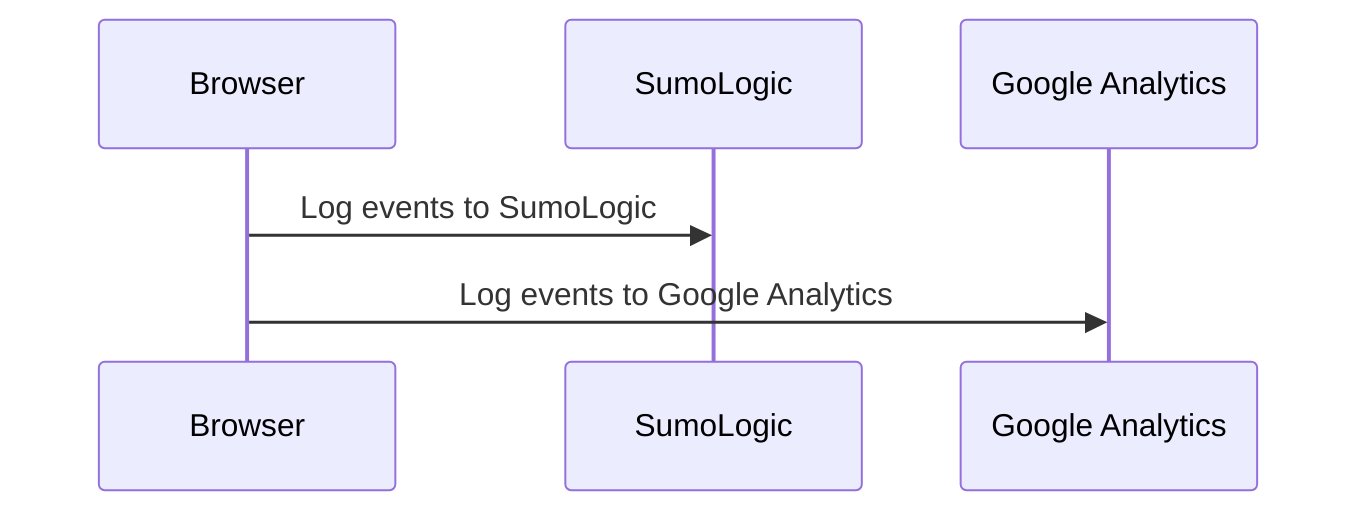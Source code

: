 sequenceDiagram
  participant browser as Browser
  participant sl as SumoLogic
  participant ga as Google Analytics

  browser ->> sl: Log events to SumoLogic
  browser ->> ga: Log events to Google Analytics